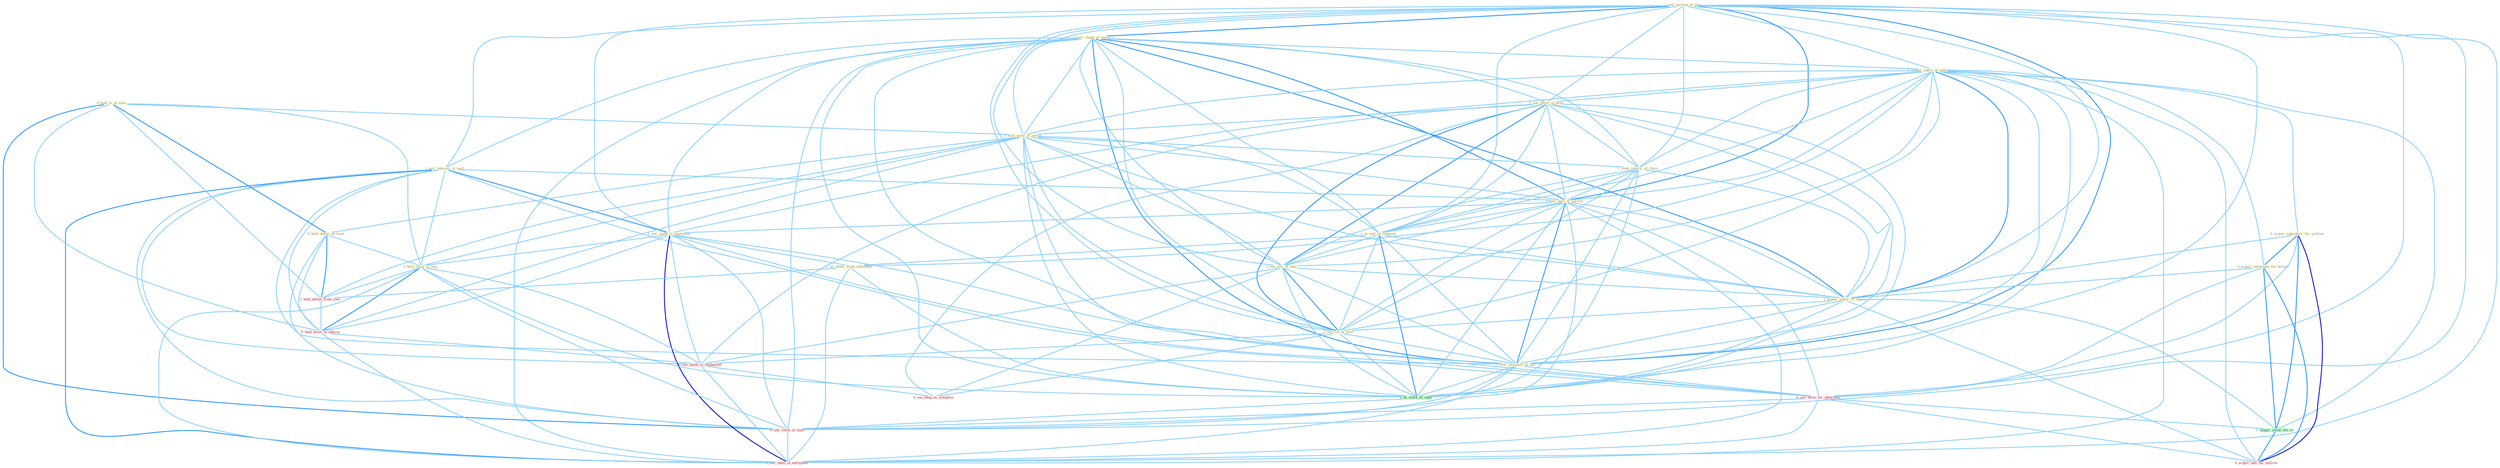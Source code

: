 Graph G{ 
    node
    [shape=polygon,style=filled,width=.5,height=.06,color="#BDFCC9",fixedsize=true,fontsize=4,
    fontcolor="#2f4f4f"];
    {node
    [color="#ffffe0", fontcolor="#8b7d6b"] "1_sell_portion_of_issu " "1_sell_chunk_of_share " "1_acquir_share_of_entitynam " "1_see_effect_of_eros " "1_sell_interest_in_mall " "0_hold_%_at_time " "1_hold_some_of_invest " "0_acquir_subsidiari_for_million " "0_hold_dollar_at_level " "1_seek_control_of_chain " "1_sell_part_of_carrier " "1_sell_stake_in_entitynam " "0_hold_stock_in_mix " "1_us_tool_of_commun " "0_acquir_entitynam_for_billion " "1_see_low_of_busi " "1_acquir_major_of_share " "1_see_lot_of_evid " "1_sell_inventori_of_car " "1_us_letter_from_entitynam "}
{node [color="#fff0f5", fontcolor="#b22222"] "0_sell_divis_for_othernum " "1_hold_dollar_from_sale " "0_hold_asset_in_anticip " "0_sell_stock_at_time " "0_see_anyth_in_fundament " "0_acquir_unit_for_million " "0_see_shop_as_symptom " "0_sell_them_in_entitynam "}
edge [color="#B0E2FF"];

	"1_sell_portion_of_issu " -- "1_sell_chunk_of_share " [w="2", color="#1e90ff" , len=0.8];
	"1_sell_portion_of_issu " -- "1_acquir_share_of_entitynam " [w="1", color="#87cefa" ];
	"1_sell_portion_of_issu " -- "1_see_effect_of_eros " [w="1", color="#87cefa" ];
	"1_sell_portion_of_issu " -- "1_sell_interest_in_mall " [w="1", color="#87cefa" ];
	"1_sell_portion_of_issu " -- "1_hold_some_of_invest " [w="1", color="#87cefa" ];
	"1_sell_portion_of_issu " -- "1_seek_control_of_chain " [w="1", color="#87cefa" ];
	"1_sell_portion_of_issu " -- "1_sell_part_of_carrier " [w="2", color="#1e90ff" , len=0.8];
	"1_sell_portion_of_issu " -- "1_sell_stake_in_entitynam " [w="1", color="#87cefa" ];
	"1_sell_portion_of_issu " -- "1_us_tool_of_commun " [w="1", color="#87cefa" ];
	"1_sell_portion_of_issu " -- "1_see_low_of_busi " [w="1", color="#87cefa" ];
	"1_sell_portion_of_issu " -- "1_acquir_major_of_share " [w="1", color="#87cefa" ];
	"1_sell_portion_of_issu " -- "1_see_lot_of_evid " [w="1", color="#87cefa" ];
	"1_sell_portion_of_issu " -- "1_sell_inventori_of_car " [w="2", color="#1e90ff" , len=0.8];
	"1_sell_portion_of_issu " -- "0_sell_divis_for_othernum " [w="1", color="#87cefa" ];
	"1_sell_portion_of_issu " -- "1_us_stock_of_capit " [w="1", color="#87cefa" ];
	"1_sell_portion_of_issu " -- "0_sell_stock_at_time " [w="1", color="#87cefa" ];
	"1_sell_portion_of_issu " -- "0_sell_them_in_entitynam " [w="1", color="#87cefa" ];
	"1_sell_chunk_of_share " -- "1_acquir_share_of_entitynam " [w="1", color="#87cefa" ];
	"1_sell_chunk_of_share " -- "1_see_effect_of_eros " [w="1", color="#87cefa" ];
	"1_sell_chunk_of_share " -- "1_sell_interest_in_mall " [w="1", color="#87cefa" ];
	"1_sell_chunk_of_share " -- "1_hold_some_of_invest " [w="1", color="#87cefa" ];
	"1_sell_chunk_of_share " -- "1_seek_control_of_chain " [w="1", color="#87cefa" ];
	"1_sell_chunk_of_share " -- "1_sell_part_of_carrier " [w="2", color="#1e90ff" , len=0.8];
	"1_sell_chunk_of_share " -- "1_sell_stake_in_entitynam " [w="1", color="#87cefa" ];
	"1_sell_chunk_of_share " -- "1_us_tool_of_commun " [w="1", color="#87cefa" ];
	"1_sell_chunk_of_share " -- "1_see_low_of_busi " [w="1", color="#87cefa" ];
	"1_sell_chunk_of_share " -- "1_acquir_major_of_share " [w="2", color="#1e90ff" , len=0.8];
	"1_sell_chunk_of_share " -- "1_see_lot_of_evid " [w="1", color="#87cefa" ];
	"1_sell_chunk_of_share " -- "1_sell_inventori_of_car " [w="2", color="#1e90ff" , len=0.8];
	"1_sell_chunk_of_share " -- "0_sell_divis_for_othernum " [w="1", color="#87cefa" ];
	"1_sell_chunk_of_share " -- "1_us_stock_of_capit " [w="1", color="#87cefa" ];
	"1_sell_chunk_of_share " -- "0_sell_stock_at_time " [w="1", color="#87cefa" ];
	"1_sell_chunk_of_share " -- "0_sell_them_in_entitynam " [w="1", color="#87cefa" ];
	"1_acquir_share_of_entitynam " -- "1_see_effect_of_eros " [w="1", color="#87cefa" ];
	"1_acquir_share_of_entitynam " -- "1_hold_some_of_invest " [w="1", color="#87cefa" ];
	"1_acquir_share_of_entitynam " -- "0_acquir_subsidiari_for_million " [w="1", color="#87cefa" ];
	"1_acquir_share_of_entitynam " -- "1_seek_control_of_chain " [w="1", color="#87cefa" ];
	"1_acquir_share_of_entitynam " -- "1_sell_part_of_carrier " [w="1", color="#87cefa" ];
	"1_acquir_share_of_entitynam " -- "1_sell_stake_in_entitynam " [w="1", color="#87cefa" ];
	"1_acquir_share_of_entitynam " -- "1_us_tool_of_commun " [w="1", color="#87cefa" ];
	"1_acquir_share_of_entitynam " -- "0_acquir_entitynam_for_billion " [w="1", color="#87cefa" ];
	"1_acquir_share_of_entitynam " -- "1_see_low_of_busi " [w="1", color="#87cefa" ];
	"1_acquir_share_of_entitynam " -- "1_acquir_major_of_share " [w="2", color="#1e90ff" , len=0.8];
	"1_acquir_share_of_entitynam " -- "1_see_lot_of_evid " [w="1", color="#87cefa" ];
	"1_acquir_share_of_entitynam " -- "1_sell_inventori_of_car " [w="1", color="#87cefa" ];
	"1_acquir_share_of_entitynam " -- "1_us_letter_from_entitynam " [w="1", color="#87cefa" ];
	"1_acquir_share_of_entitynam " -- "1_acquir_secur_for_an " [w="1", color="#87cefa" ];
	"1_acquir_share_of_entitynam " -- "1_us_stock_of_capit " [w="1", color="#87cefa" ];
	"1_acquir_share_of_entitynam " -- "0_acquir_unit_for_million " [w="1", color="#87cefa" ];
	"1_acquir_share_of_entitynam " -- "0_sell_them_in_entitynam " [w="1", color="#87cefa" ];
	"1_see_effect_of_eros " -- "1_hold_some_of_invest " [w="1", color="#87cefa" ];
	"1_see_effect_of_eros " -- "1_seek_control_of_chain " [w="1", color="#87cefa" ];
	"1_see_effect_of_eros " -- "1_sell_part_of_carrier " [w="1", color="#87cefa" ];
	"1_see_effect_of_eros " -- "1_us_tool_of_commun " [w="1", color="#87cefa" ];
	"1_see_effect_of_eros " -- "1_see_low_of_busi " [w="2", color="#1e90ff" , len=0.8];
	"1_see_effect_of_eros " -- "1_acquir_major_of_share " [w="1", color="#87cefa" ];
	"1_see_effect_of_eros " -- "1_see_lot_of_evid " [w="2", color="#1e90ff" , len=0.8];
	"1_see_effect_of_eros " -- "1_sell_inventori_of_car " [w="1", color="#87cefa" ];
	"1_see_effect_of_eros " -- "1_us_stock_of_capit " [w="1", color="#87cefa" ];
	"1_see_effect_of_eros " -- "0_see_anyth_in_fundament " [w="1", color="#87cefa" ];
	"1_see_effect_of_eros " -- "0_see_shop_as_symptom " [w="1", color="#87cefa" ];
	"1_sell_interest_in_mall " -- "1_sell_part_of_carrier " [w="1", color="#87cefa" ];
	"1_sell_interest_in_mall " -- "1_sell_stake_in_entitynam " [w="2", color="#1e90ff" , len=0.8];
	"1_sell_interest_in_mall " -- "0_hold_stock_in_mix " [w="1", color="#87cefa" ];
	"1_sell_interest_in_mall " -- "1_sell_inventori_of_car " [w="1", color="#87cefa" ];
	"1_sell_interest_in_mall " -- "0_sell_divis_for_othernum " [w="1", color="#87cefa" ];
	"1_sell_interest_in_mall " -- "0_hold_asset_in_anticip " [w="1", color="#87cefa" ];
	"1_sell_interest_in_mall " -- "0_sell_stock_at_time " [w="1", color="#87cefa" ];
	"1_sell_interest_in_mall " -- "0_see_anyth_in_fundament " [w="1", color="#87cefa" ];
	"1_sell_interest_in_mall " -- "0_sell_them_in_entitynam " [w="2", color="#1e90ff" , len=0.8];
	"0_hold_%_at_time " -- "1_hold_some_of_invest " [w="1", color="#87cefa" ];
	"0_hold_%_at_time " -- "0_hold_dollar_at_level " [w="2", color="#1e90ff" , len=0.8];
	"0_hold_%_at_time " -- "0_hold_stock_in_mix " [w="1", color="#87cefa" ];
	"0_hold_%_at_time " -- "1_hold_dollar_from_sale " [w="1", color="#87cefa" ];
	"0_hold_%_at_time " -- "0_hold_asset_in_anticip " [w="1", color="#87cefa" ];
	"0_hold_%_at_time " -- "0_sell_stock_at_time " [w="2", color="#1e90ff" , len=0.8];
	"1_hold_some_of_invest " -- "0_hold_dollar_at_level " [w="1", color="#87cefa" ];
	"1_hold_some_of_invest " -- "1_seek_control_of_chain " [w="1", color="#87cefa" ];
	"1_hold_some_of_invest " -- "1_sell_part_of_carrier " [w="1", color="#87cefa" ];
	"1_hold_some_of_invest " -- "0_hold_stock_in_mix " [w="1", color="#87cefa" ];
	"1_hold_some_of_invest " -- "1_us_tool_of_commun " [w="1", color="#87cefa" ];
	"1_hold_some_of_invest " -- "1_see_low_of_busi " [w="1", color="#87cefa" ];
	"1_hold_some_of_invest " -- "1_acquir_major_of_share " [w="1", color="#87cefa" ];
	"1_hold_some_of_invest " -- "1_see_lot_of_evid " [w="1", color="#87cefa" ];
	"1_hold_some_of_invest " -- "1_sell_inventori_of_car " [w="1", color="#87cefa" ];
	"1_hold_some_of_invest " -- "1_us_stock_of_capit " [w="1", color="#87cefa" ];
	"1_hold_some_of_invest " -- "1_hold_dollar_from_sale " [w="1", color="#87cefa" ];
	"1_hold_some_of_invest " -- "0_hold_asset_in_anticip " [w="1", color="#87cefa" ];
	"0_acquir_subsidiari_for_million " -- "0_acquir_entitynam_for_billion " [w="2", color="#1e90ff" , len=0.8];
	"0_acquir_subsidiari_for_million " -- "1_acquir_major_of_share " [w="1", color="#87cefa" ];
	"0_acquir_subsidiari_for_million " -- "0_sell_divis_for_othernum " [w="1", color="#87cefa" ];
	"0_acquir_subsidiari_for_million " -- "1_acquir_secur_for_an " [w="2", color="#1e90ff" , len=0.8];
	"0_acquir_subsidiari_for_million " -- "0_acquir_unit_for_million " [w="3", color="#0000cd" , len=0.6];
	"0_hold_dollar_at_level " -- "0_hold_stock_in_mix " [w="1", color="#87cefa" ];
	"0_hold_dollar_at_level " -- "1_hold_dollar_from_sale " [w="2", color="#1e90ff" , len=0.8];
	"0_hold_dollar_at_level " -- "0_hold_asset_in_anticip " [w="1", color="#87cefa" ];
	"0_hold_dollar_at_level " -- "0_sell_stock_at_time " [w="1", color="#87cefa" ];
	"1_seek_control_of_chain " -- "1_sell_part_of_carrier " [w="1", color="#87cefa" ];
	"1_seek_control_of_chain " -- "1_us_tool_of_commun " [w="1", color="#87cefa" ];
	"1_seek_control_of_chain " -- "1_see_low_of_busi " [w="1", color="#87cefa" ];
	"1_seek_control_of_chain " -- "1_acquir_major_of_share " [w="1", color="#87cefa" ];
	"1_seek_control_of_chain " -- "1_see_lot_of_evid " [w="1", color="#87cefa" ];
	"1_seek_control_of_chain " -- "1_sell_inventori_of_car " [w="1", color="#87cefa" ];
	"1_seek_control_of_chain " -- "1_us_stock_of_capit " [w="1", color="#87cefa" ];
	"1_sell_part_of_carrier " -- "1_sell_stake_in_entitynam " [w="1", color="#87cefa" ];
	"1_sell_part_of_carrier " -- "1_us_tool_of_commun " [w="1", color="#87cefa" ];
	"1_sell_part_of_carrier " -- "1_see_low_of_busi " [w="1", color="#87cefa" ];
	"1_sell_part_of_carrier " -- "1_acquir_major_of_share " [w="1", color="#87cefa" ];
	"1_sell_part_of_carrier " -- "1_see_lot_of_evid " [w="1", color="#87cefa" ];
	"1_sell_part_of_carrier " -- "1_sell_inventori_of_car " [w="2", color="#1e90ff" , len=0.8];
	"1_sell_part_of_carrier " -- "0_sell_divis_for_othernum " [w="1", color="#87cefa" ];
	"1_sell_part_of_carrier " -- "1_us_stock_of_capit " [w="1", color="#87cefa" ];
	"1_sell_part_of_carrier " -- "0_sell_stock_at_time " [w="1", color="#87cefa" ];
	"1_sell_part_of_carrier " -- "0_sell_them_in_entitynam " [w="1", color="#87cefa" ];
	"1_sell_stake_in_entitynam " -- "0_hold_stock_in_mix " [w="1", color="#87cefa" ];
	"1_sell_stake_in_entitynam " -- "1_sell_inventori_of_car " [w="1", color="#87cefa" ];
	"1_sell_stake_in_entitynam " -- "1_us_letter_from_entitynam " [w="1", color="#87cefa" ];
	"1_sell_stake_in_entitynam " -- "0_sell_divis_for_othernum " [w="1", color="#87cefa" ];
	"1_sell_stake_in_entitynam " -- "0_hold_asset_in_anticip " [w="1", color="#87cefa" ];
	"1_sell_stake_in_entitynam " -- "0_sell_stock_at_time " [w="1", color="#87cefa" ];
	"1_sell_stake_in_entitynam " -- "0_see_anyth_in_fundament " [w="1", color="#87cefa" ];
	"1_sell_stake_in_entitynam " -- "0_sell_them_in_entitynam " [w="3", color="#0000cd" , len=0.6];
	"0_hold_stock_in_mix " -- "1_us_stock_of_capit " [w="1", color="#87cefa" ];
	"0_hold_stock_in_mix " -- "1_hold_dollar_from_sale " [w="1", color="#87cefa" ];
	"0_hold_stock_in_mix " -- "0_hold_asset_in_anticip " [w="2", color="#1e90ff" , len=0.8];
	"0_hold_stock_in_mix " -- "0_sell_stock_at_time " [w="1", color="#87cefa" ];
	"0_hold_stock_in_mix " -- "0_see_anyth_in_fundament " [w="1", color="#87cefa" ];
	"0_hold_stock_in_mix " -- "0_sell_them_in_entitynam " [w="1", color="#87cefa" ];
	"1_us_tool_of_commun " -- "1_see_low_of_busi " [w="1", color="#87cefa" ];
	"1_us_tool_of_commun " -- "1_acquir_major_of_share " [w="1", color="#87cefa" ];
	"1_us_tool_of_commun " -- "1_see_lot_of_evid " [w="1", color="#87cefa" ];
	"1_us_tool_of_commun " -- "1_sell_inventori_of_car " [w="1", color="#87cefa" ];
	"1_us_tool_of_commun " -- "1_us_letter_from_entitynam " [w="1", color="#87cefa" ];
	"1_us_tool_of_commun " -- "1_us_stock_of_capit " [w="2", color="#1e90ff" , len=0.8];
	"0_acquir_entitynam_for_billion " -- "1_acquir_major_of_share " [w="1", color="#87cefa" ];
	"0_acquir_entitynam_for_billion " -- "0_sell_divis_for_othernum " [w="1", color="#87cefa" ];
	"0_acquir_entitynam_for_billion " -- "1_acquir_secur_for_an " [w="2", color="#1e90ff" , len=0.8];
	"0_acquir_entitynam_for_billion " -- "0_acquir_unit_for_million " [w="2", color="#1e90ff" , len=0.8];
	"1_see_low_of_busi " -- "1_acquir_major_of_share " [w="1", color="#87cefa" ];
	"1_see_low_of_busi " -- "1_see_lot_of_evid " [w="2", color="#1e90ff" , len=0.8];
	"1_see_low_of_busi " -- "1_sell_inventori_of_car " [w="1", color="#87cefa" ];
	"1_see_low_of_busi " -- "1_us_stock_of_capit " [w="1", color="#87cefa" ];
	"1_see_low_of_busi " -- "0_see_anyth_in_fundament " [w="1", color="#87cefa" ];
	"1_see_low_of_busi " -- "0_see_shop_as_symptom " [w="1", color="#87cefa" ];
	"1_acquir_major_of_share " -- "1_see_lot_of_evid " [w="1", color="#87cefa" ];
	"1_acquir_major_of_share " -- "1_sell_inventori_of_car " [w="1", color="#87cefa" ];
	"1_acquir_major_of_share " -- "1_acquir_secur_for_an " [w="1", color="#87cefa" ];
	"1_acquir_major_of_share " -- "1_us_stock_of_capit " [w="1", color="#87cefa" ];
	"1_acquir_major_of_share " -- "0_acquir_unit_for_million " [w="1", color="#87cefa" ];
	"1_see_lot_of_evid " -- "1_sell_inventori_of_car " [w="1", color="#87cefa" ];
	"1_see_lot_of_evid " -- "1_us_stock_of_capit " [w="1", color="#87cefa" ];
	"1_see_lot_of_evid " -- "0_see_anyth_in_fundament " [w="1", color="#87cefa" ];
	"1_see_lot_of_evid " -- "0_see_shop_as_symptom " [w="1", color="#87cefa" ];
	"1_sell_inventori_of_car " -- "0_sell_divis_for_othernum " [w="1", color="#87cefa" ];
	"1_sell_inventori_of_car " -- "1_us_stock_of_capit " [w="1", color="#87cefa" ];
	"1_sell_inventori_of_car " -- "0_sell_stock_at_time " [w="1", color="#87cefa" ];
	"1_sell_inventori_of_car " -- "0_sell_them_in_entitynam " [w="1", color="#87cefa" ];
	"1_us_letter_from_entitynam " -- "1_us_stock_of_capit " [w="1", color="#87cefa" ];
	"1_us_letter_from_entitynam " -- "1_hold_dollar_from_sale " [w="1", color="#87cefa" ];
	"1_us_letter_from_entitynam " -- "0_sell_them_in_entitynam " [w="1", color="#87cefa" ];
	"0_sell_divis_for_othernum " -- "1_acquir_secur_for_an " [w="1", color="#87cefa" ];
	"0_sell_divis_for_othernum " -- "0_sell_stock_at_time " [w="1", color="#87cefa" ];
	"0_sell_divis_for_othernum " -- "0_acquir_unit_for_million " [w="1", color="#87cefa" ];
	"0_sell_divis_for_othernum " -- "0_sell_them_in_entitynam " [w="1", color="#87cefa" ];
	"1_acquir_secur_for_an " -- "0_acquir_unit_for_million " [w="2", color="#1e90ff" , len=0.8];
	"1_us_stock_of_capit " -- "0_sell_stock_at_time " [w="1", color="#87cefa" ];
	"1_hold_dollar_from_sale " -- "0_hold_asset_in_anticip " [w="1", color="#87cefa" ];
	"0_hold_asset_in_anticip " -- "0_see_anyth_in_fundament " [w="1", color="#87cefa" ];
	"0_hold_asset_in_anticip " -- "0_sell_them_in_entitynam " [w="1", color="#87cefa" ];
	"0_sell_stock_at_time " -- "0_sell_them_in_entitynam " [w="1", color="#87cefa" ];
	"0_see_anyth_in_fundament " -- "0_see_shop_as_symptom " [w="1", color="#87cefa" ];
	"0_see_anyth_in_fundament " -- "0_sell_them_in_entitynam " [w="1", color="#87cefa" ];
}